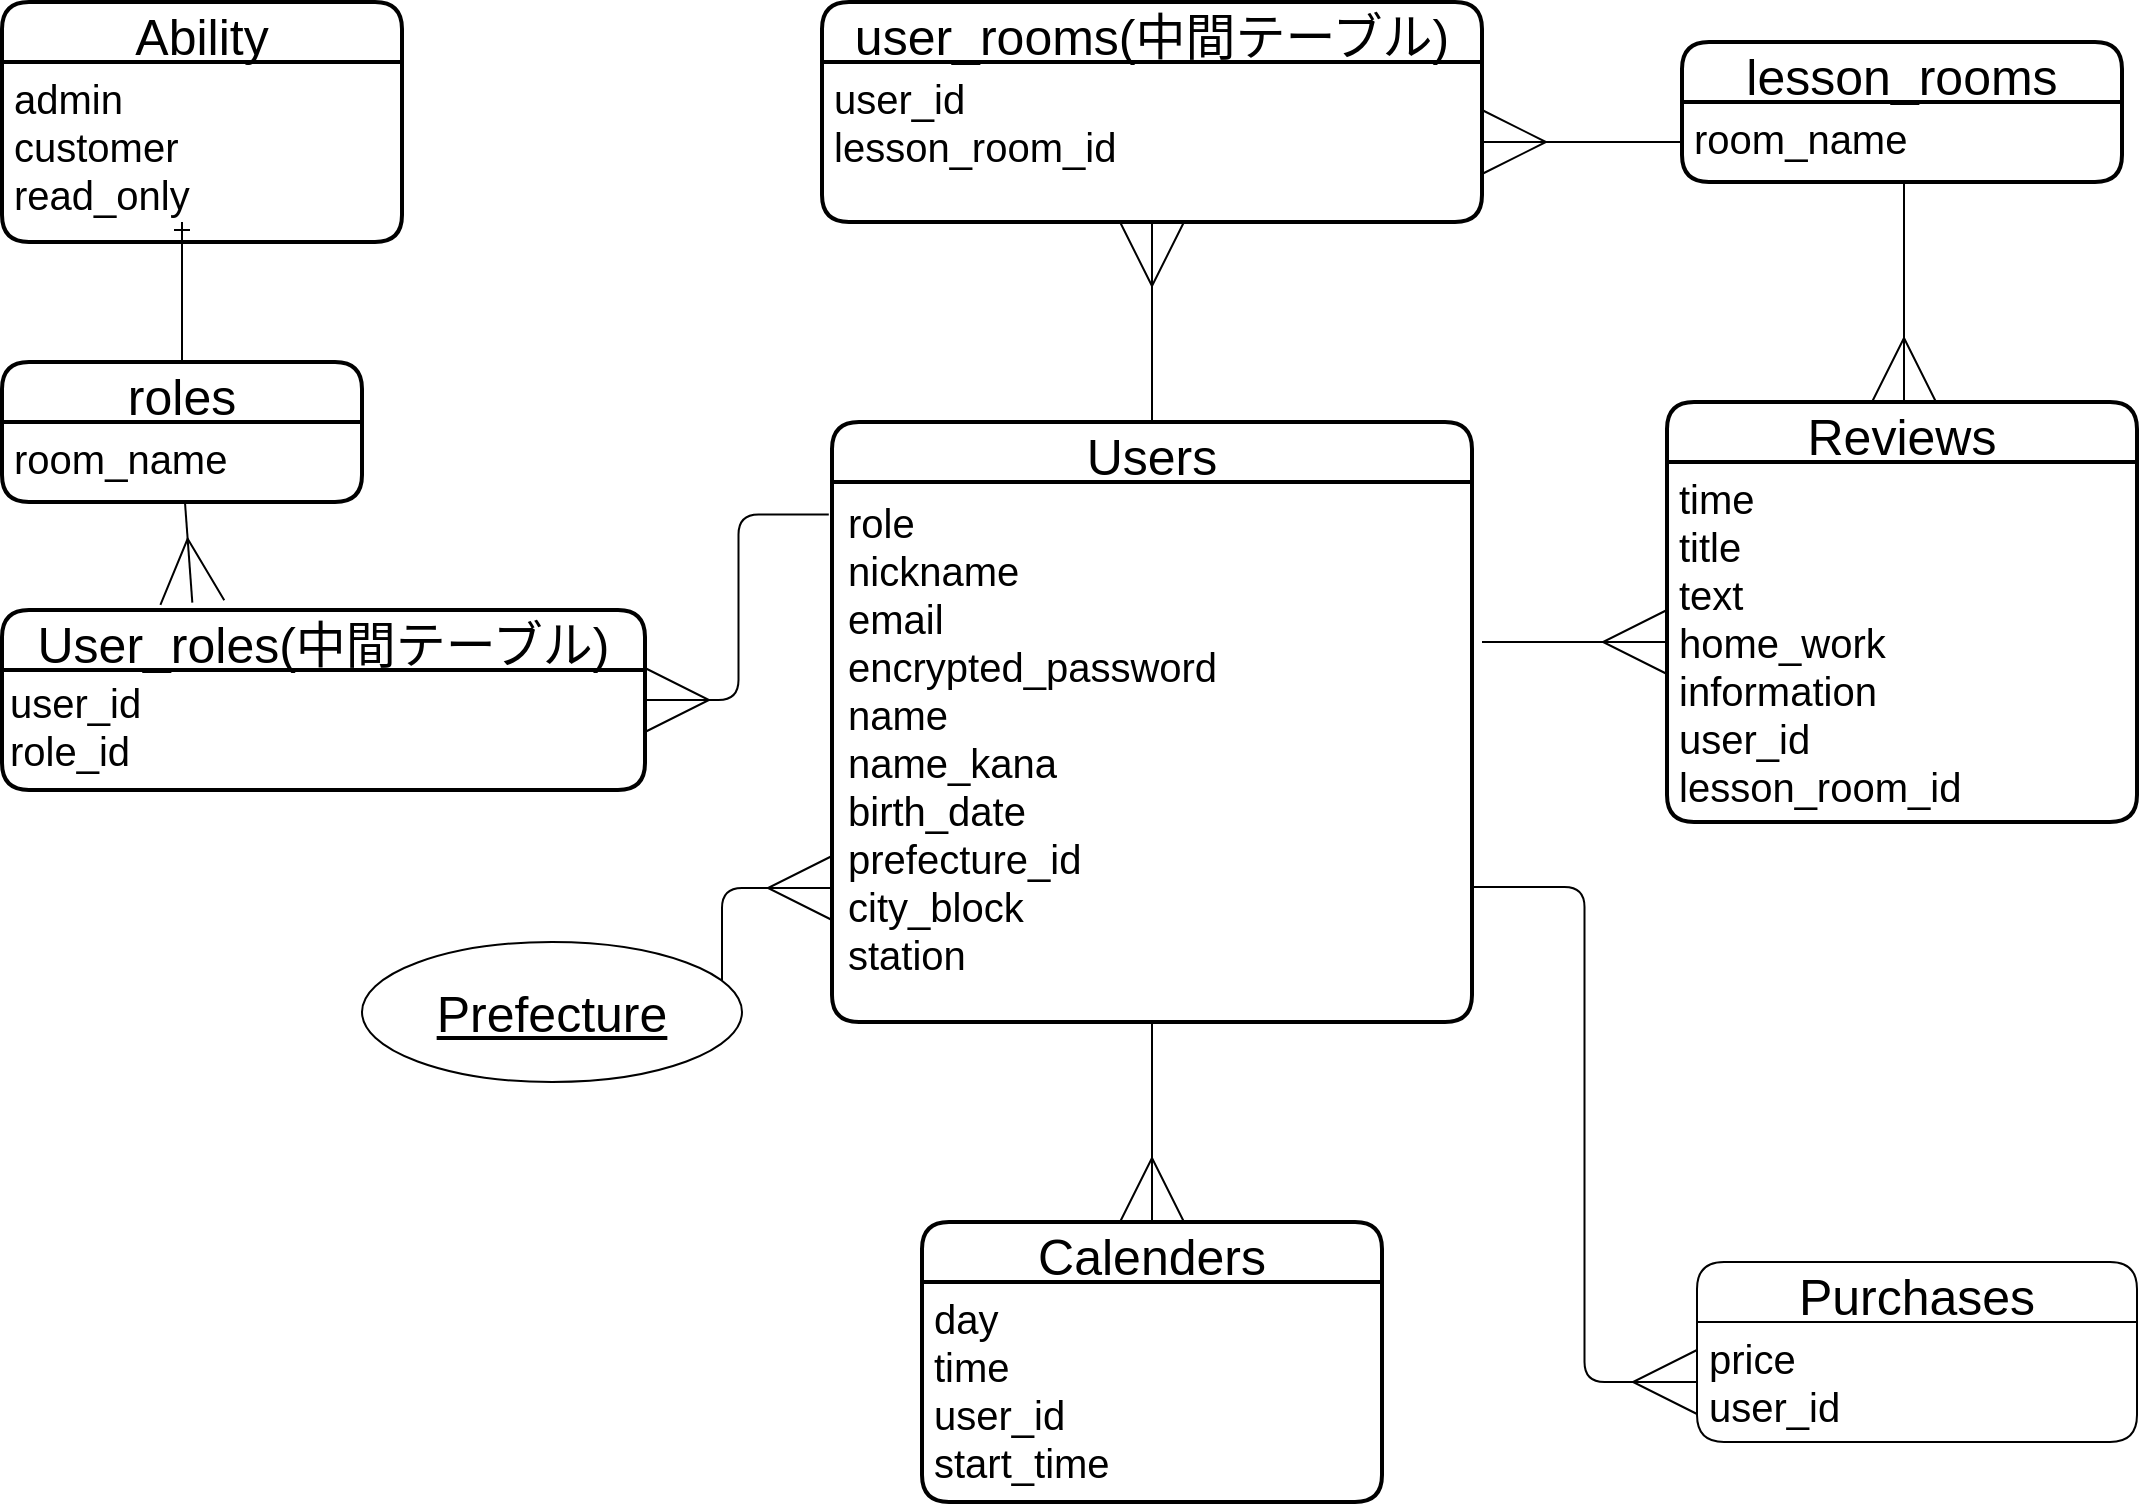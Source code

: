 <mxfile>
    <diagram id="PnWdi6WX_CyvQDz6qGxA" name="ページ1">
        <mxGraphModel dx="570" dy="636" grid="1" gridSize="10" guides="1" tooltips="1" connect="1" arrows="1" fold="1" page="1" pageScale="1" pageWidth="1169" pageHeight="827" math="0" shadow="0">
            <root>
                <mxCell id="0"/>
                <mxCell id="1" parent="0"/>
                <mxCell id="2" value="Users" style="swimlane;childLayout=stackLayout;horizontal=1;startSize=30;horizontalStack=0;rounded=1;fontSize=25;fontStyle=0;strokeWidth=2;resizeParent=0;resizeLast=1;shadow=0;dashed=0;align=center;" vertex="1" parent="1">
                    <mxGeometry x="445" y="230" width="320" height="300" as="geometry"/>
                </mxCell>
                <mxCell id="3" value="role&#10;nickname&#10;email&#10;encrypted_password&#10;name&#10;name_kana&#10;birth_date&#10;prefecture_id&#10;city_block&#10;station" style="align=left;strokeColor=none;fillColor=none;spacingLeft=4;fontSize=20;verticalAlign=top;resizable=0;rotatable=0;part=1;spacing=4;" vertex="1" parent="2">
                    <mxGeometry y="30" width="320" height="270" as="geometry"/>
                </mxCell>
                <mxCell id="26" style="edgeStyle=none;html=1;entryX=0.45;entryY=0.889;entryDx=0;entryDy=0;entryPerimeter=0;fontSize=25;endArrow=ERone;endFill=0;" edge="1" parent="1" source="5" target="8">
                    <mxGeometry relative="1" as="geometry"/>
                </mxCell>
                <mxCell id="5" value="roles" style="swimlane;childLayout=stackLayout;horizontal=1;startSize=30;horizontalStack=0;rounded=1;fontSize=25;fontStyle=0;strokeWidth=2;resizeParent=0;resizeLast=1;shadow=0;dashed=0;align=center;spacing=0;" vertex="1" parent="1">
                    <mxGeometry x="30" y="200" width="180" height="70" as="geometry"/>
                </mxCell>
                <mxCell id="6" value="room_name" style="align=left;strokeColor=none;fillColor=none;spacingLeft=4;fontSize=20;verticalAlign=top;resizable=0;rotatable=0;part=1;" vertex="1" parent="5">
                    <mxGeometry y="30" width="180" height="40" as="geometry"/>
                </mxCell>
                <mxCell id="7" value="Ability" style="swimlane;childLayout=stackLayout;horizontal=1;startSize=30;horizontalStack=0;rounded=1;fontSize=25;fontStyle=0;strokeWidth=2;resizeParent=0;resizeLast=1;shadow=0;dashed=0;align=center;spacing=0;" vertex="1" parent="1">
                    <mxGeometry x="30" y="20" width="200" height="120" as="geometry"/>
                </mxCell>
                <mxCell id="8" value="admin&#10;customer&#10;read_only" style="align=left;strokeColor=none;fillColor=none;spacingLeft=4;fontSize=20;verticalAlign=top;resizable=0;rotatable=0;part=1;" vertex="1" parent="7">
                    <mxGeometry y="30" width="200" height="90" as="geometry"/>
                </mxCell>
                <mxCell id="9" value="User_roles(中間テーブル)" style="swimlane;childLayout=stackLayout;horizontal=1;startSize=30;horizontalStack=0;rounded=1;fontSize=25;fontStyle=0;strokeWidth=2;resizeParent=0;resizeLast=1;shadow=0;dashed=0;align=center;spacing=0;" vertex="1" parent="1">
                    <mxGeometry x="30" y="324" width="321.5" height="90" as="geometry"/>
                </mxCell>
                <mxCell id="10" value="user_id&#10;role_id" style="align=left;strokeColor=none;fillColor=none;spacingLeft=4;fontSize=20;verticalAlign=top;resizable=0;rotatable=0;part=1;spacing=0;" vertex="1" parent="9">
                    <mxGeometry y="30" width="321.5" height="60" as="geometry"/>
                </mxCell>
                <mxCell id="11" value="lesson_rooms" style="swimlane;childLayout=stackLayout;horizontal=1;startSize=30;horizontalStack=0;rounded=1;fontSize=25;fontStyle=0;strokeWidth=2;resizeParent=0;resizeLast=1;shadow=0;dashed=0;align=center;spacing=0;" vertex="1" parent="1">
                    <mxGeometry x="870" y="40" width="220" height="70" as="geometry"/>
                </mxCell>
                <mxCell id="12" value="room_name" style="align=left;strokeColor=none;fillColor=none;spacingLeft=4;fontSize=20;verticalAlign=top;resizable=0;rotatable=0;part=1;" vertex="1" parent="11">
                    <mxGeometry y="30" width="220" height="40" as="geometry"/>
                </mxCell>
                <mxCell id="13" value="user_rooms(中間テーブル)" style="swimlane;childLayout=stackLayout;horizontal=1;startSize=30;horizontalStack=0;rounded=1;fontSize=25;fontStyle=0;strokeWidth=2;resizeParent=0;resizeLast=1;shadow=0;dashed=0;align=center;spacing=0;" vertex="1" parent="1">
                    <mxGeometry x="440" y="20" width="330" height="110" as="geometry"/>
                </mxCell>
                <mxCell id="14" value="user_id&#10;lesson_room_id" style="align=left;strokeColor=none;fillColor=none;spacingLeft=4;fontSize=20;verticalAlign=top;resizable=0;rotatable=0;part=1;" vertex="1" parent="13">
                    <mxGeometry y="30" width="330" height="80" as="geometry"/>
                </mxCell>
                <mxCell id="15" value="Reviews" style="swimlane;childLayout=stackLayout;horizontal=1;startSize=30;horizontalStack=0;rounded=1;fontSize=25;fontStyle=0;strokeWidth=2;resizeParent=0;resizeLast=1;shadow=0;dashed=0;align=center;spacing=0;" vertex="1" parent="1">
                    <mxGeometry x="862.5" y="220" width="235" height="210" as="geometry"/>
                </mxCell>
                <mxCell id="16" value="time&#10;title&#10;text&#10;home_work&#10;information&#10;user_id&#10;lesson_room_id" style="align=left;strokeColor=none;fillColor=none;spacingLeft=4;fontSize=20;verticalAlign=top;resizable=0;rotatable=0;part=1;" vertex="1" parent="15">
                    <mxGeometry y="30" width="235" height="180" as="geometry"/>
                </mxCell>
                <mxCell id="17" value="Calenders" style="swimlane;childLayout=stackLayout;horizontal=1;startSize=30;horizontalStack=0;rounded=1;fontSize=25;fontStyle=0;strokeWidth=2;resizeParent=0;resizeLast=1;shadow=0;dashed=0;align=center;spacing=0;" vertex="1" parent="1">
                    <mxGeometry x="490" y="630" width="230" height="140" as="geometry"/>
                </mxCell>
                <mxCell id="18" value="day&#10;time&#10;user_id&#10;start_time" style="align=left;strokeColor=none;fillColor=none;spacingLeft=4;fontSize=20;verticalAlign=top;resizable=0;rotatable=0;part=1;" vertex="1" parent="17">
                    <mxGeometry y="30" width="230" height="110" as="geometry"/>
                </mxCell>
                <mxCell id="19" value="Purchases" style="swimlane;childLayout=stackLayout;horizontal=1;startSize=30;horizontalStack=0;rounded=1;fontSize=25;fontStyle=0;strokeWidth=1;resizeParent=0;resizeLast=1;shadow=0;dashed=0;align=center;spacing=0;" vertex="1" parent="1">
                    <mxGeometry x="877.5" y="650" width="220" height="90" as="geometry"/>
                </mxCell>
                <mxCell id="20" value="price&#10;user_id" style="align=left;strokeColor=none;fillColor=none;spacingLeft=4;fontSize=20;verticalAlign=top;resizable=0;rotatable=0;part=1;" vertex="1" parent="19">
                    <mxGeometry y="30" width="220" height="60" as="geometry"/>
                </mxCell>
                <mxCell id="21" value="Prefecture" style="ellipse;whiteSpace=wrap;html=1;align=center;fontStyle=4;fontSize=25;" vertex="1" parent="1">
                    <mxGeometry x="210" y="490" width="190" height="70" as="geometry"/>
                </mxCell>
                <mxCell id="27" style="html=1;entryX=0.296;entryY=-0.041;entryDx=0;entryDy=0;entryPerimeter=0;fontSize=25;endSize=30;startSize=20;endArrow=ERmany;endFill=0;" edge="1" parent="1" source="6" target="9">
                    <mxGeometry relative="1" as="geometry"/>
                </mxCell>
                <mxCell id="30" style="edgeStyle=none;html=1;entryX=0.5;entryY=1;entryDx=0;entryDy=0;fontSize=25;endArrow=ERmany;endFill=0;endSize=30;startSize=20;" edge="1" parent="1" target="14">
                    <mxGeometry relative="1" as="geometry">
                        <mxPoint x="605" y="230" as="sourcePoint"/>
                    </mxGeometry>
                </mxCell>
                <mxCell id="33" style="edgeStyle=none;html=1;fontSize=25;endArrow=ERmany;endFill=0;endSize=30;startSize=20;" edge="1" parent="1" target="16">
                    <mxGeometry relative="1" as="geometry">
                        <mxPoint x="770" y="340" as="sourcePoint"/>
                    </mxGeometry>
                </mxCell>
                <mxCell id="40" style="edgeStyle=orthogonalEdgeStyle;html=1;exitX=1;exitY=0.75;exitDx=0;exitDy=0;entryX=0;entryY=0.5;entryDx=0;entryDy=0;fontSize=25;endArrow=ERmany;endFill=0;strokeWidth=1;startSize=20;endSize=30;" edge="1" parent="1" source="3" target="20">
                    <mxGeometry relative="1" as="geometry"/>
                </mxCell>
                <mxCell id="41" style="edgeStyle=orthogonalEdgeStyle;html=1;exitX=0.5;exitY=1;exitDx=0;exitDy=0;entryX=0.5;entryY=0;entryDx=0;entryDy=0;fontSize=25;endArrow=ERmany;endFill=0;startSize=20;endSize=30;strokeWidth=1;" edge="1" parent="1" source="3" target="17">
                    <mxGeometry relative="1" as="geometry"/>
                </mxCell>
                <mxCell id="22" style="edgeStyle=orthogonalEdgeStyle;html=1;fontSize=25;endArrow=ERmany;endFill=0;endSize=30;startSize=20;" edge="1" parent="1" source="21" target="3">
                    <mxGeometry relative="1" as="geometry">
                        <Array as="points">
                            <mxPoint x="390" y="463"/>
                        </Array>
                    </mxGeometry>
                </mxCell>
                <mxCell id="23" style="edgeStyle=orthogonalEdgeStyle;html=1;fontSize=25;exitX=-0.005;exitY=0.06;exitDx=0;exitDy=0;exitPerimeter=0;endArrow=ERmany;endFill=0;endSize=30;startSize=20;" edge="1" parent="1" source="3" target="9">
                    <mxGeometry relative="1" as="geometry"/>
                </mxCell>
                <mxCell id="31" style="edgeStyle=none;html=1;exitX=0;exitY=0.5;exitDx=0;exitDy=0;entryX=1;entryY=0.5;entryDx=0;entryDy=0;fontSize=25;endArrow=ERmany;endFill=0;endSize=30;startSize=20;" edge="1" parent="1" source="12" target="14">
                    <mxGeometry relative="1" as="geometry"/>
                </mxCell>
                <mxCell id="32" style="edgeStyle=none;html=1;exitX=0.5;exitY=1;exitDx=0;exitDy=0;entryX=0.5;entryY=0;entryDx=0;entryDy=0;fontSize=25;endArrow=ERmany;endFill=0;endSize=30;startSize=20;" edge="1" parent="1">
                    <mxGeometry relative="1" as="geometry">
                        <mxPoint x="981" y="110" as="sourcePoint"/>
                        <mxPoint x="981" y="220" as="targetPoint"/>
                    </mxGeometry>
                </mxCell>
            </root>
        </mxGraphModel>
    </diagram>
</mxfile>